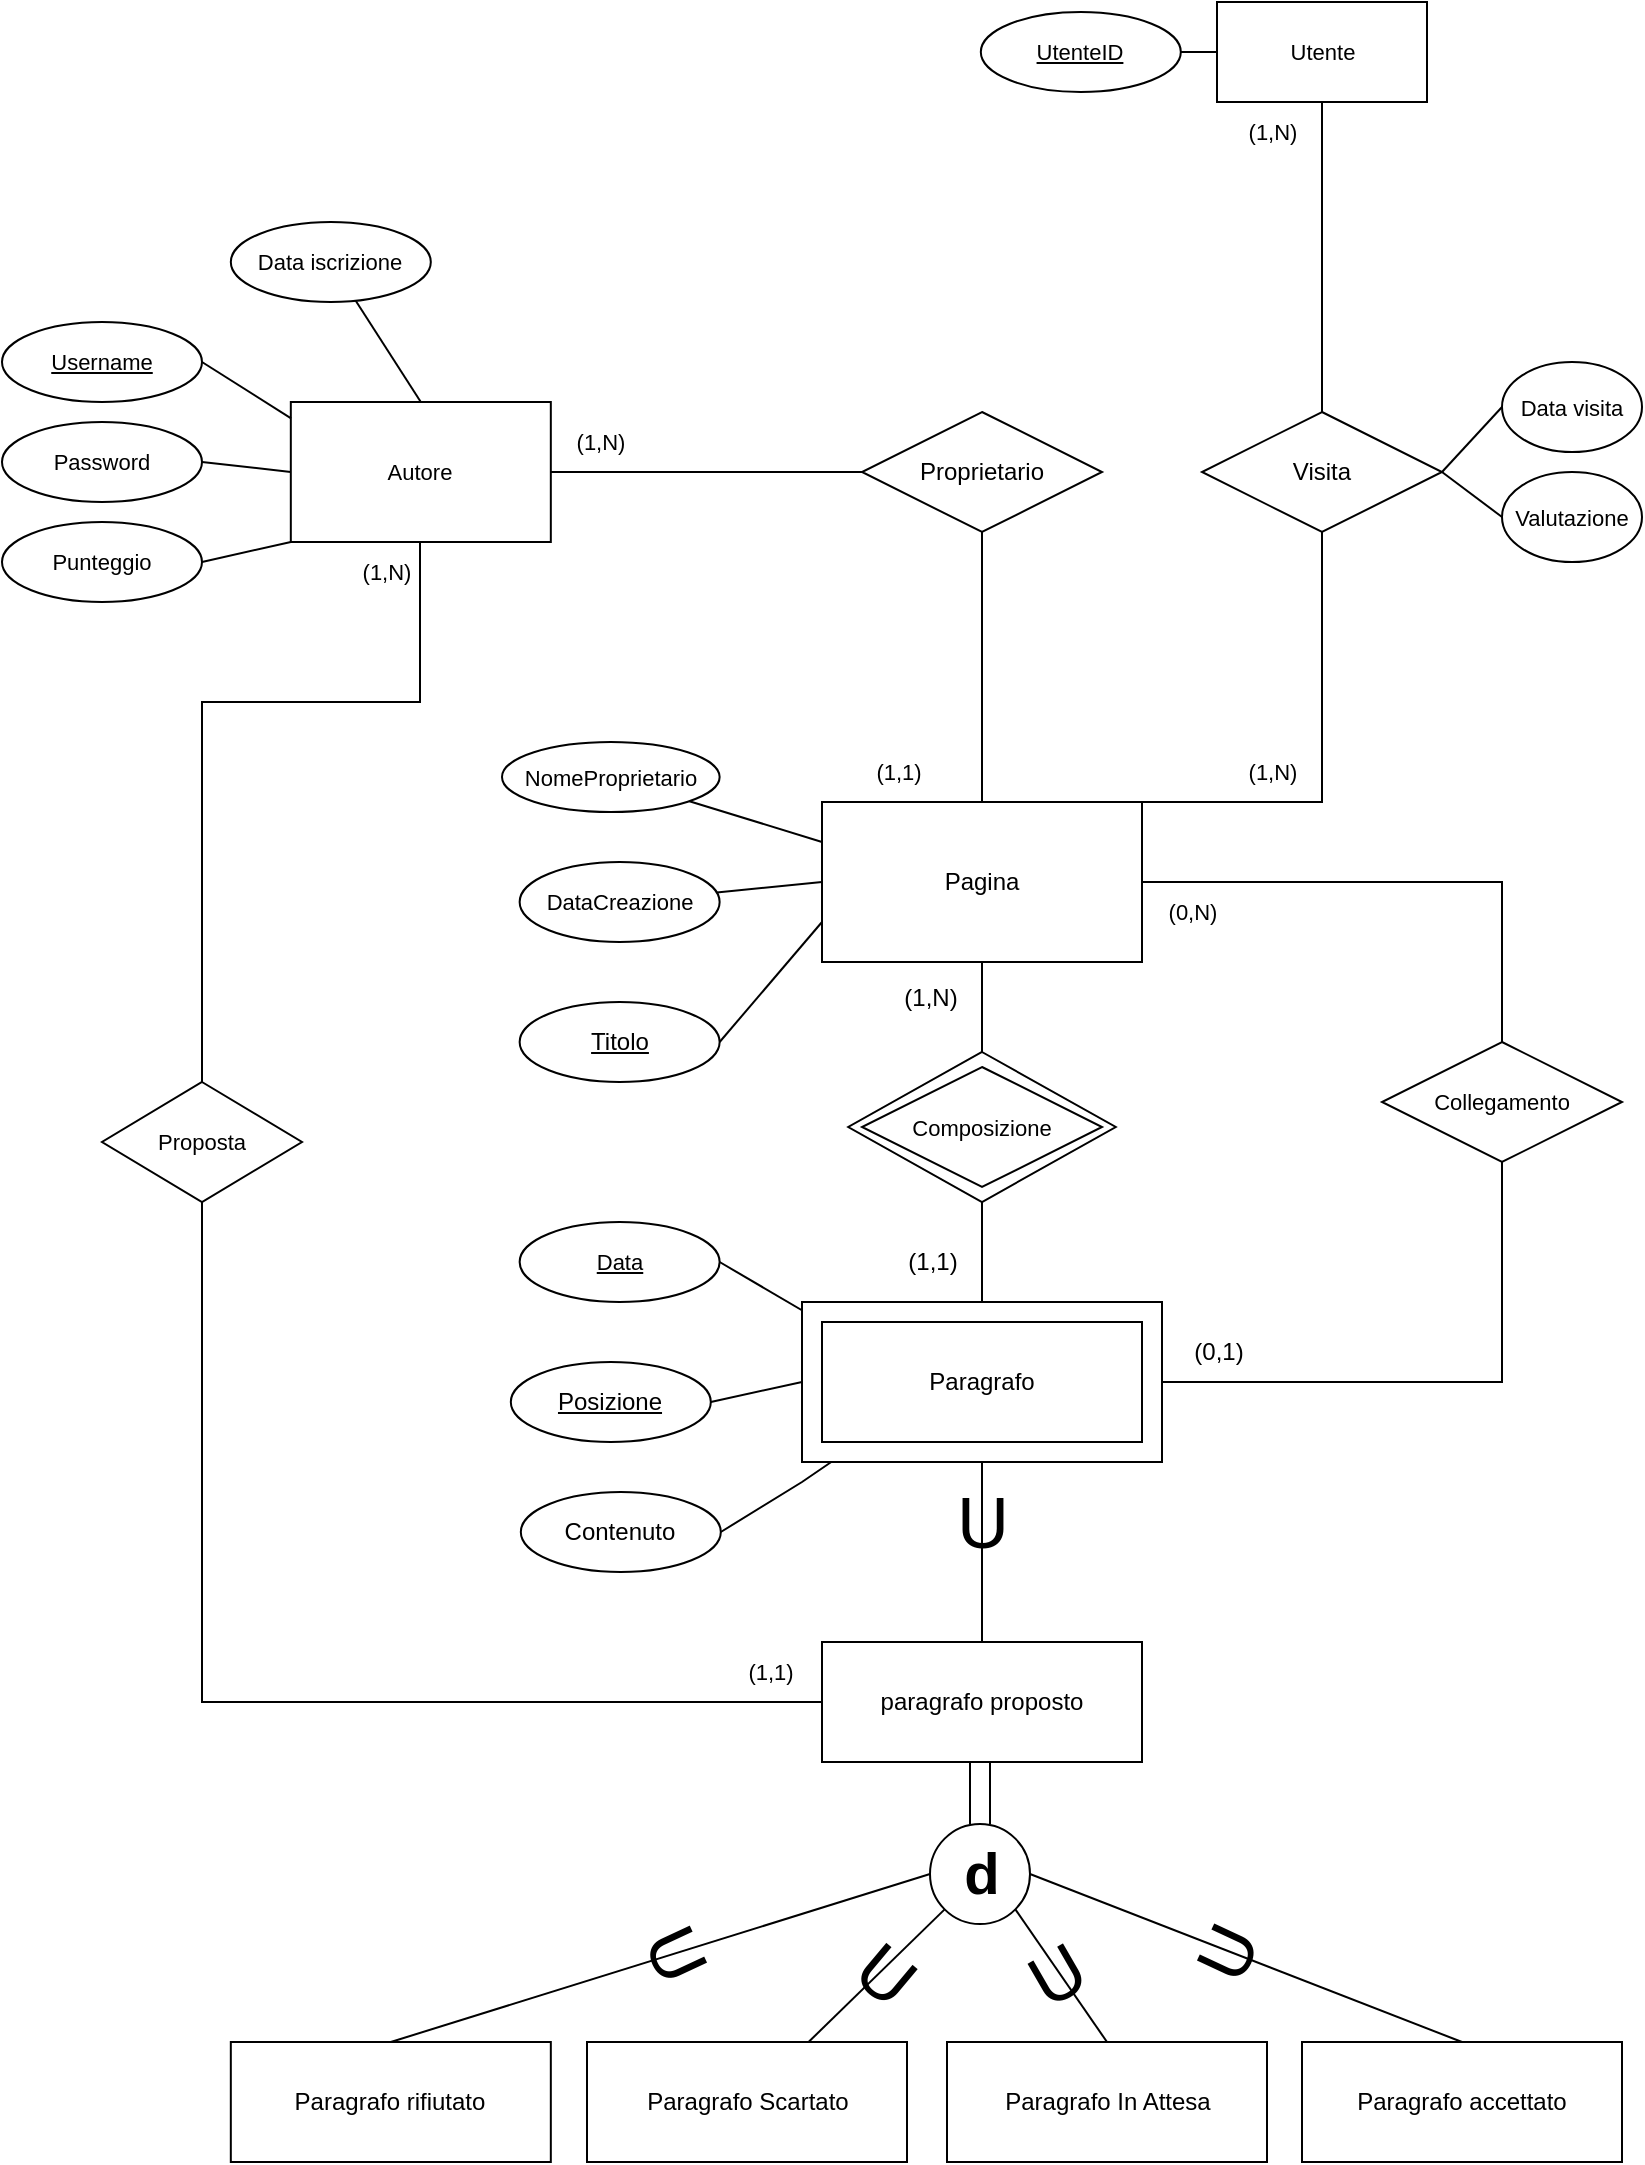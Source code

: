 <mxfile version="22.1.7" type="device">
  <diagram id="R2lEEEUBdFMjLlhIrx00" name="Page-1">
    <mxGraphModel dx="1728" dy="932" grid="1" gridSize="10" guides="1" tooltips="1" connect="1" arrows="1" fold="1" page="1" pageScale="1" pageWidth="850" pageHeight="1100" background="none" math="0" shadow="0" extFonts="Permanent Marker^https://fonts.googleapis.com/css?family=Permanent+Marker">
      <root>
        <mxCell id="0" />
        <mxCell id="1" parent="0" />
        <mxCell id="RIJSCF81iFUn1a3mw5Qo-6" style="edgeStyle=orthogonalEdgeStyle;rounded=0;orthogonalLoop=1;jettySize=auto;html=1;exitX=0.5;exitY=1;exitDx=0;exitDy=0;endArrow=none;endFill=0;" parent="1" source="e7eTB-TKiGBDShrMW0o7-4" edge="1">
          <mxGeometry relative="1" as="geometry">
            <mxPoint x="510" y="540" as="targetPoint" />
          </mxGeometry>
        </mxCell>
        <mxCell id="S3Cz-8YuOZVbDtMn-SKl-41" style="edgeStyle=orthogonalEdgeStyle;shape=connector;rounded=0;orthogonalLoop=1;jettySize=auto;html=1;exitX=1;exitY=0;exitDx=0;exitDy=0;entryX=0.5;entryY=1;entryDx=0;entryDy=0;labelBackgroundColor=default;strokeColor=default;align=center;verticalAlign=middle;fontFamily=Helvetica;fontSize=11;fontColor=default;endArrow=none;endFill=0;" parent="1" source="e7eTB-TKiGBDShrMW0o7-4" target="RIJSCF81iFUn1a3mw5Qo-1" edge="1">
          <mxGeometry relative="1" as="geometry">
            <Array as="points">
              <mxPoint x="680" y="410" />
            </Array>
          </mxGeometry>
        </mxCell>
        <mxCell id="S3Cz-8YuOZVbDtMn-SKl-47" style="edgeStyle=orthogonalEdgeStyle;shape=connector;rounded=0;orthogonalLoop=1;jettySize=auto;html=1;exitX=1;exitY=0.5;exitDx=0;exitDy=0;entryX=0.5;entryY=0;entryDx=0;entryDy=0;labelBackgroundColor=default;strokeColor=default;align=center;verticalAlign=middle;fontFamily=Helvetica;fontSize=11;fontColor=default;endArrow=none;endFill=0;" parent="1" source="e7eTB-TKiGBDShrMW0o7-4" target="S3Cz-8YuOZVbDtMn-SKl-46" edge="1">
          <mxGeometry relative="1" as="geometry" />
        </mxCell>
        <mxCell id="e7eTB-TKiGBDShrMW0o7-4" value="Pagina" style="rounded=0;arcSize=10;whiteSpace=wrap;html=1;align=center;" parent="1" vertex="1">
          <mxGeometry x="430" y="410" width="160" height="80" as="geometry" />
        </mxCell>
        <mxCell id="e7eTB-TKiGBDShrMW0o7-14" value="" style="endArrow=none;html=1;rounded=0;exitX=1;exitY=0.5;exitDx=0;exitDy=0;entryX=0;entryY=0.75;entryDx=0;entryDy=0;" parent="1" source="RIJSCF81iFUn1a3mw5Qo-5" target="e7eTB-TKiGBDShrMW0o7-4" edge="1">
          <mxGeometry relative="1" as="geometry">
            <mxPoint x="372.426" y="481.716" as="sourcePoint" />
            <mxPoint x="430" y="490" as="targetPoint" />
          </mxGeometry>
        </mxCell>
        <mxCell id="S3Cz-8YuOZVbDtMn-SKl-49" style="edgeStyle=orthogonalEdgeStyle;shape=connector;rounded=0;orthogonalLoop=1;jettySize=auto;html=1;exitX=1;exitY=0.5;exitDx=0;exitDy=0;entryX=0.5;entryY=1;entryDx=0;entryDy=0;labelBackgroundColor=default;strokeColor=default;align=center;verticalAlign=middle;fontFamily=Helvetica;fontSize=11;fontColor=default;endArrow=none;endFill=0;" parent="1" target="S3Cz-8YuOZVbDtMn-SKl-46" edge="1">
          <mxGeometry relative="1" as="geometry">
            <Array as="points">
              <mxPoint x="590" y="700" />
              <mxPoint x="770" y="700" />
            </Array>
            <mxPoint x="590" y="690" as="sourcePoint" />
          </mxGeometry>
        </mxCell>
        <mxCell id="r8QwuaF6HCvl3lqdD6Fj-44" style="edgeStyle=none;shape=connector;rounded=0;orthogonalLoop=1;jettySize=auto;html=1;exitX=1;exitY=0.5;exitDx=0;exitDy=0;labelBackgroundColor=default;strokeColor=default;align=center;verticalAlign=middle;fontFamily=Helvetica;fontSize=11;fontColor=default;endArrow=none;endFill=0;" parent="1" source="e7eTB-TKiGBDShrMW0o7-28" edge="1">
          <mxGeometry relative="1" as="geometry">
            <mxPoint x="463.909" y="720" as="targetPoint" />
            <Array as="points">
              <mxPoint x="420" y="750" />
            </Array>
          </mxGeometry>
        </mxCell>
        <mxCell id="e7eTB-TKiGBDShrMW0o7-28" value="Contenuto" style="ellipse;whiteSpace=wrap;html=1;align=center;" parent="1" vertex="1">
          <mxGeometry x="279.41" y="755" width="100" height="40" as="geometry" />
        </mxCell>
        <mxCell id="e7eTB-TKiGBDShrMW0o7-50" value="(0,1)" style="text;html=1;align=center;verticalAlign=middle;resizable=0;points=[];autosize=1;strokeColor=none;fillColor=none;rotation=0;" parent="1" vertex="1">
          <mxGeometry x="602.5" y="670" width="50" height="30" as="geometry" />
        </mxCell>
        <mxCell id="S3Cz-8YuOZVbDtMn-SKl-45" value="" style="edgeStyle=none;shape=connector;rounded=0;orthogonalLoop=1;jettySize=auto;html=1;labelBackgroundColor=default;strokeColor=default;align=center;verticalAlign=middle;fontFamily=Helvetica;fontSize=11;fontColor=default;endArrow=none;endFill=0;" parent="1" source="e7eTB-TKiGBDShrMW0o7-61" target="e7eTB-TKiGBDShrMW0o7-4" edge="1">
          <mxGeometry relative="1" as="geometry" />
        </mxCell>
        <mxCell id="e7eTB-TKiGBDShrMW0o7-61" value="(0,N)" style="text;html=1;align=center;verticalAlign=middle;resizable=0;points=[];autosize=1;strokeColor=none;fillColor=none;fontSize=11;fontFamily=Helvetica;fontColor=default;" parent="1" vertex="1">
          <mxGeometry x="590" y="450" width="50" height="30" as="geometry" />
        </mxCell>
        <mxCell id="e7eTB-TKiGBDShrMW0o7-65" value="(1,N)" style="text;html=1;align=center;verticalAlign=middle;resizable=0;points=[];autosize=1;strokeColor=none;fillColor=none;" parent="1" vertex="1">
          <mxGeometry x="459.41" y="492.5" width="50" height="30" as="geometry" />
        </mxCell>
        <mxCell id="e7eTB-TKiGBDShrMW0o7-66" value="(1,1)" style="text;html=1;align=center;verticalAlign=middle;resizable=0;points=[];autosize=1;strokeColor=none;fillColor=none;" parent="1" vertex="1">
          <mxGeometry x="460.0" y="625" width="50" height="30" as="geometry" />
        </mxCell>
        <mxCell id="e7eTB-TKiGBDShrMW0o7-67" value="Autore" style="rounded=0;arcSize=10;whiteSpace=wrap;html=1;align=center;fontFamily=Helvetica;fontSize=11;fontColor=default;" parent="1" vertex="1">
          <mxGeometry x="164.41" y="210" width="130" height="70" as="geometry" />
        </mxCell>
        <mxCell id="S3Cz-8YuOZVbDtMn-SKl-30" style="edgeStyle=none;shape=connector;rounded=0;orthogonalLoop=1;jettySize=auto;html=1;exitX=1;exitY=0.5;exitDx=0;exitDy=0;labelBackgroundColor=default;strokeColor=default;align=center;verticalAlign=middle;fontFamily=Helvetica;fontSize=11;fontColor=default;endArrow=none;endFill=0;" parent="1" source="e7eTB-TKiGBDShrMW0o7-69" target="e7eTB-TKiGBDShrMW0o7-96" edge="1">
          <mxGeometry relative="1" as="geometry" />
        </mxCell>
        <mxCell id="e7eTB-TKiGBDShrMW0o7-69" value="&lt;u&gt;UtenteID&lt;/u&gt;" style="ellipse;whiteSpace=wrap;html=1;align=center;fontFamily=Helvetica;fontSize=11;fontColor=default;" parent="1" vertex="1">
          <mxGeometry x="509.41" y="15" width="100" height="40" as="geometry" />
        </mxCell>
        <mxCell id="e7eTB-TKiGBDShrMW0o7-81" value="(1,N)" style="text;html=1;align=center;verticalAlign=middle;resizable=0;points=[];autosize=1;strokeColor=none;fillColor=none;fontSize=11;fontFamily=Helvetica;fontColor=default;" parent="1" vertex="1">
          <mxGeometry x="294.41" y="215" width="50" height="30" as="geometry" />
        </mxCell>
        <mxCell id="e7eTB-TKiGBDShrMW0o7-82" value="(1,1)" style="text;html=1;align=center;verticalAlign=middle;resizable=0;points=[];autosize=1;strokeColor=none;fillColor=none;fontSize=11;fontFamily=Helvetica;fontColor=default;" parent="1" vertex="1">
          <mxGeometry x="442.5" y="380" width="50" height="30" as="geometry" />
        </mxCell>
        <mxCell id="e7eTB-TKiGBDShrMW0o7-83" value="(1,N)" style="text;html=1;align=center;verticalAlign=middle;resizable=0;points=[];autosize=1;strokeColor=none;fillColor=none;fontSize=11;fontFamily=Helvetica;fontColor=default;" parent="1" vertex="1">
          <mxGeometry x="186.91" y="280" width="50" height="30" as="geometry" />
        </mxCell>
        <mxCell id="e7eTB-TKiGBDShrMW0o7-84" value="(1,1)" style="text;html=1;align=center;verticalAlign=middle;resizable=0;points=[];autosize=1;strokeColor=none;fillColor=none;fontSize=11;fontFamily=Helvetica;fontColor=default;" parent="1" vertex="1">
          <mxGeometry x="378.82" y="830" width="50" height="30" as="geometry" />
        </mxCell>
        <mxCell id="r8QwuaF6HCvl3lqdD6Fj-42" style="edgeStyle=none;shape=connector;rounded=0;orthogonalLoop=1;jettySize=auto;html=1;exitX=1;exitY=0.5;exitDx=0;exitDy=0;labelBackgroundColor=default;strokeColor=default;align=center;verticalAlign=middle;fontFamily=Helvetica;fontSize=11;fontColor=default;endArrow=none;endFill=0;" parent="1" source="e7eTB-TKiGBDShrMW0o7-85" edge="1">
          <mxGeometry relative="1" as="geometry">
            <mxPoint x="430" y="670" as="targetPoint" />
          </mxGeometry>
        </mxCell>
        <mxCell id="e7eTB-TKiGBDShrMW0o7-85" value="Data" style="ellipse;whiteSpace=wrap;html=1;align=center;fontFamily=Helvetica;fontSize=11;fontColor=default;fontStyle=4" parent="1" vertex="1">
          <mxGeometry x="278.82" y="620" width="100" height="40" as="geometry" />
        </mxCell>
        <mxCell id="S3Cz-8YuOZVbDtMn-SKl-32" style="edgeStyle=orthogonalEdgeStyle;shape=connector;rounded=0;orthogonalLoop=1;jettySize=auto;html=1;exitX=0.5;exitY=0;exitDx=0;exitDy=0;labelBackgroundColor=default;strokeColor=default;align=center;verticalAlign=middle;fontFamily=Helvetica;fontSize=11;fontColor=default;endArrow=none;endFill=0;" parent="1" source="e7eTB-TKiGBDShrMW0o7-87" edge="1">
          <mxGeometry relative="1" as="geometry">
            <Array as="points">
              <mxPoint x="120" y="360" />
              <mxPoint x="229" y="360" />
              <mxPoint x="229" y="280" />
            </Array>
            <mxPoint x="110" y="550" as="sourcePoint" />
            <mxPoint x="229" y="280" as="targetPoint" />
          </mxGeometry>
        </mxCell>
        <mxCell id="e7eTB-TKiGBDShrMW0o7-87" value="Proposta" style="shape=rhombus;perimeter=rhombusPerimeter;whiteSpace=wrap;html=1;align=center;fontFamily=Helvetica;fontSize=11;fontColor=default;" parent="1" vertex="1">
          <mxGeometry x="70" y="550" width="100" height="60" as="geometry" />
        </mxCell>
        <mxCell id="e7eTB-TKiGBDShrMW0o7-96" value="Utente" style="rounded=0;arcSize=10;whiteSpace=wrap;html=1;align=center;fontFamily=Helvetica;fontSize=11;fontColor=default;" parent="1" vertex="1">
          <mxGeometry x="627.5" y="10" width="105" height="50" as="geometry" />
        </mxCell>
        <mxCell id="e7eTB-TKiGBDShrMW0o7-111" value="(1,N)" style="text;html=1;align=center;verticalAlign=middle;resizable=0;points=[];autosize=1;strokeColor=none;fillColor=none;fontSize=11;fontFamily=Helvetica;fontColor=default;" parent="1" vertex="1">
          <mxGeometry x="630" y="380" width="50" height="30" as="geometry" />
        </mxCell>
        <mxCell id="e7eTB-TKiGBDShrMW0o7-112" value="(1,N)" style="text;html=1;align=center;verticalAlign=middle;resizable=0;points=[];autosize=1;strokeColor=none;fillColor=none;fontSize=11;fontFamily=Helvetica;fontColor=default;" parent="1" vertex="1">
          <mxGeometry x="630.0" y="60" width="50" height="30" as="geometry" />
        </mxCell>
        <mxCell id="e7eTB-TKiGBDShrMW0o7-117" value="DataCreazione" style="ellipse;whiteSpace=wrap;html=1;align=center;fontFamily=Helvetica;fontSize=11;fontColor=default;" parent="1" vertex="1">
          <mxGeometry x="278.82" y="440" width="100" height="40" as="geometry" />
        </mxCell>
        <mxCell id="e7eTB-TKiGBDShrMW0o7-118" style="shape=connector;rounded=0;orthogonalLoop=1;jettySize=auto;html=1;entryX=0;entryY=0.5;entryDx=0;entryDy=0;labelBackgroundColor=default;strokeColor=default;align=center;verticalAlign=middle;fontFamily=Helvetica;fontSize=11;fontColor=default;endArrow=none;endFill=0;" parent="1" source="e7eTB-TKiGBDShrMW0o7-117" target="e7eTB-TKiGBDShrMW0o7-4" edge="1">
          <mxGeometry relative="1" as="geometry" />
        </mxCell>
        <mxCell id="RIJSCF81iFUn1a3mw5Qo-7" style="edgeStyle=orthogonalEdgeStyle;shape=connector;rounded=0;orthogonalLoop=1;jettySize=auto;html=1;exitX=0.5;exitY=1;exitDx=0;exitDy=0;entryX=0.5;entryY=0;entryDx=0;entryDy=0;labelBackgroundColor=default;strokeColor=default;align=center;verticalAlign=middle;fontFamily=Helvetica;fontSize=11;fontColor=default;endArrow=none;endFill=0;" parent="1" edge="1">
          <mxGeometry relative="1" as="geometry">
            <mxPoint x="510" y="600" as="sourcePoint" />
            <mxPoint x="510" y="660" as="targetPoint" />
          </mxGeometry>
        </mxCell>
        <mxCell id="r8QwuaF6HCvl3lqdD6Fj-43" style="edgeStyle=none;shape=connector;rounded=0;orthogonalLoop=1;jettySize=auto;html=1;exitX=1;exitY=0.5;exitDx=0;exitDy=0;entryX=0;entryY=0.5;entryDx=0;entryDy=0;labelBackgroundColor=default;strokeColor=default;align=center;verticalAlign=middle;fontFamily=Helvetica;fontSize=11;fontColor=default;endArrow=none;endFill=0;" parent="1" source="RIJSCF81iFUn1a3mw5Qo-3" edge="1" target="-slS86jRY6rJt9Q3x6aO-7">
          <mxGeometry relative="1" as="geometry">
            <mxPoint x="430" y="690" as="targetPoint" />
          </mxGeometry>
        </mxCell>
        <mxCell id="RIJSCF81iFUn1a3mw5Qo-3" value="Posizione" style="ellipse;whiteSpace=wrap;html=1;align=center;fontStyle=4" parent="1" vertex="1">
          <mxGeometry x="274.41" y="690" width="100" height="40" as="geometry" />
        </mxCell>
        <mxCell id="RIJSCF81iFUn1a3mw5Qo-5" value="Titolo" style="ellipse;whiteSpace=wrap;html=1;align=center;fontStyle=4;" parent="1" vertex="1">
          <mxGeometry x="278.82" y="510" width="100" height="40" as="geometry" />
        </mxCell>
        <mxCell id="RIJSCF81iFUn1a3mw5Qo-22" value="Proprietario" style="shape=rhombus;perimeter=rhombusPerimeter;whiteSpace=wrap;html=1;align=center;" parent="1" vertex="1">
          <mxGeometry x="450.01" y="215" width="120" height="60" as="geometry" />
        </mxCell>
        <mxCell id="RIJSCF81iFUn1a3mw5Qo-27" style="edgeStyle=orthogonalEdgeStyle;shape=connector;rounded=0;orthogonalLoop=1;jettySize=auto;html=1;exitX=0.5;exitY=1;exitDx=0;exitDy=0;entryX=0;entryY=0.5;entryDx=0;entryDy=0;labelBackgroundColor=default;strokeColor=default;align=center;verticalAlign=middle;fontFamily=Helvetica;fontSize=11;fontColor=default;endArrow=none;endFill=0;" parent="1" source="e7eTB-TKiGBDShrMW0o7-87" target="mXKxES4JwK9_1OmhiNxb-2" edge="1">
          <mxGeometry relative="1" as="geometry" />
        </mxCell>
        <mxCell id="RIJSCF81iFUn1a3mw5Qo-49" value="Data visita" style="ellipse;whiteSpace=wrap;html=1;align=center;fontFamily=Helvetica;fontSize=11;fontColor=default;" parent="1" vertex="1">
          <mxGeometry x="770" y="190" width="70" height="45" as="geometry" />
        </mxCell>
        <mxCell id="r8QwuaF6HCvl3lqdD6Fj-28" value="Paragrafo accettato" style="rounded=0;arcSize=24;whiteSpace=wrap;html=1;align=center;" parent="1" vertex="1">
          <mxGeometry x="670" y="1030" width="160" height="60" as="geometry" />
        </mxCell>
        <mxCell id="r8QwuaF6HCvl3lqdD6Fj-29" value="Paragrafo rifiutato" style="rounded=0;arcSize=24;whiteSpace=wrap;html=1;align=center;" parent="1" vertex="1">
          <mxGeometry x="134.41" y="1030" width="160" height="60" as="geometry" />
        </mxCell>
        <mxCell id="r8QwuaF6HCvl3lqdD6Fj-31" style="rounded=0;orthogonalLoop=1;jettySize=auto;html=1;endArrow=none;endFill=0;entryX=0.5;entryY=0;entryDx=0;entryDy=0;exitX=0;exitY=0.5;exitDx=0;exitDy=0;" parent="1" source="r8QwuaF6HCvl3lqdD6Fj-32" target="r8QwuaF6HCvl3lqdD6Fj-29" edge="1">
          <mxGeometry relative="1" as="geometry">
            <mxPoint x="433.18" y="957" as="targetPoint" />
            <mxPoint x="484.59" y="921" as="sourcePoint" />
          </mxGeometry>
        </mxCell>
        <mxCell id="buaiIs8KxCnQlgXrNBlJ-3" style="rounded=0;orthogonalLoop=1;jettySize=auto;html=1;exitX=0;exitY=1;exitDx=0;exitDy=0;endArrow=none;endFill=0;" parent="1" source="r8QwuaF6HCvl3lqdD6Fj-32" target="buaiIs8KxCnQlgXrNBlJ-1" edge="1">
          <mxGeometry relative="1" as="geometry" />
        </mxCell>
        <mxCell id="r8QwuaF6HCvl3lqdD6Fj-32" value="" style="ellipse;whiteSpace=wrap;html=1;aspect=fixed;" parent="1" vertex="1">
          <mxGeometry x="484" y="921" width="50" height="50" as="geometry" />
        </mxCell>
        <mxCell id="r8QwuaF6HCvl3lqdD6Fj-34" value="&lt;font style=&quot;font-size: 36px;&quot;&gt;U&lt;/font&gt;" style="text;html=1;strokeColor=none;fillColor=none;align=center;verticalAlign=middle;whiteSpace=wrap;rounded=0;rotation=65;" parent="1" vertex="1">
          <mxGeometry x="320" y="971" width="75" height="30" as="geometry" />
        </mxCell>
        <mxCell id="r8QwuaF6HCvl3lqdD6Fj-37" style="shape=connector;rounded=0;orthogonalLoop=1;jettySize=auto;html=1;entryX=0.5;entryY=0;entryDx=0;entryDy=0;labelBackgroundColor=default;strokeColor=default;align=center;verticalAlign=middle;fontFamily=Helvetica;fontSize=11;fontColor=default;endArrow=none;endFill=0;exitX=1;exitY=0.5;exitDx=0;exitDy=0;" parent="1" source="r8QwuaF6HCvl3lqdD6Fj-32" target="r8QwuaF6HCvl3lqdD6Fj-28" edge="1">
          <mxGeometry relative="1" as="geometry" />
        </mxCell>
        <mxCell id="buaiIs8KxCnQlgXrNBlJ-2" style="rounded=0;orthogonalLoop=1;jettySize=auto;html=1;entryX=0.5;entryY=0;entryDx=0;entryDy=0;endArrow=none;endFill=0;exitX=1;exitY=1;exitDx=0;exitDy=0;" parent="1" source="r8QwuaF6HCvl3lqdD6Fj-32" target="mXKxES4JwK9_1OmhiNxb-5" edge="1">
          <mxGeometry relative="1" as="geometry" />
        </mxCell>
        <mxCell id="r8QwuaF6HCvl3lqdD6Fj-35" value="&lt;font size=&quot;1&quot;&gt;&lt;b style=&quot;font-size: 29px;&quot;&gt;d&lt;/b&gt;&lt;/font&gt;" style="text;html=1;strokeColor=none;fillColor=none;align=center;verticalAlign=middle;whiteSpace=wrap;rounded=0;fontSize=11;fontFamily=Helvetica;fontColor=default;" parent="1" vertex="1">
          <mxGeometry x="480" y="931" width="60" height="30" as="geometry" />
        </mxCell>
        <mxCell id="r8QwuaF6HCvl3lqdD6Fj-40" style="edgeStyle=none;shape=connector;rounded=0;orthogonalLoop=1;jettySize=auto;html=1;exitX=1;exitY=0;exitDx=0;exitDy=0;entryX=0.6;entryY=1.017;entryDx=0;entryDy=0;entryPerimeter=0;labelBackgroundColor=default;strokeColor=default;align=center;verticalAlign=middle;fontFamily=Helvetica;fontSize=11;fontColor=default;endArrow=none;endFill=0;" parent="1" edge="1">
          <mxGeometry relative="1" as="geometry">
            <mxPoint x="504" y="921" as="sourcePoint" />
            <mxPoint x="504" y="890" as="targetPoint" />
          </mxGeometry>
        </mxCell>
        <mxCell id="r8QwuaF6HCvl3lqdD6Fj-41" style="edgeStyle=none;shape=connector;rounded=0;orthogonalLoop=1;jettySize=auto;html=1;exitX=1;exitY=0;exitDx=0;exitDy=0;entryX=0.6;entryY=1.017;entryDx=0;entryDy=0;entryPerimeter=0;labelBackgroundColor=default;strokeColor=default;align=center;verticalAlign=middle;fontFamily=Helvetica;fontSize=11;fontColor=default;endArrow=none;endFill=0;" parent="1" edge="1">
          <mxGeometry relative="1" as="geometry">
            <mxPoint x="514" y="921" as="sourcePoint" />
            <mxPoint x="514" y="890" as="targetPoint" />
          </mxGeometry>
        </mxCell>
        <mxCell id="S3Cz-8YuOZVbDtMn-SKl-28" style="edgeStyle=none;shape=connector;rounded=0;orthogonalLoop=1;jettySize=auto;html=1;exitX=1;exitY=0.5;exitDx=0;exitDy=0;entryX=0;entryY=1;entryDx=0;entryDy=0;labelBackgroundColor=default;strokeColor=default;align=center;verticalAlign=middle;fontFamily=Helvetica;fontSize=11;fontColor=default;endArrow=none;endFill=0;" parent="1" source="r8QwuaF6HCvl3lqdD6Fj-46" target="e7eTB-TKiGBDShrMW0o7-67" edge="1">
          <mxGeometry relative="1" as="geometry" />
        </mxCell>
        <mxCell id="r8QwuaF6HCvl3lqdD6Fj-46" value="Punteggio" style="ellipse;whiteSpace=wrap;html=1;align=center;fontFamily=Helvetica;fontSize=11;fontColor=default;" parent="1" vertex="1">
          <mxGeometry x="20" y="270" width="100" height="40" as="geometry" />
        </mxCell>
        <mxCell id="S3Cz-8YuOZVbDtMn-SKl-27" style="edgeStyle=none;shape=connector;rounded=0;orthogonalLoop=1;jettySize=auto;html=1;exitX=1;exitY=0.5;exitDx=0;exitDy=0;entryX=0;entryY=0.5;entryDx=0;entryDy=0;labelBackgroundColor=default;strokeColor=default;align=center;verticalAlign=middle;fontFamily=Helvetica;fontSize=11;fontColor=default;endArrow=none;endFill=0;" parent="1" source="S3Cz-8YuOZVbDtMn-SKl-1" target="e7eTB-TKiGBDShrMW0o7-67" edge="1">
          <mxGeometry relative="1" as="geometry" />
        </mxCell>
        <mxCell id="S3Cz-8YuOZVbDtMn-SKl-1" value="Password" style="ellipse;whiteSpace=wrap;html=1;align=center;fontFamily=Helvetica;fontSize=11;fontColor=default;" parent="1" vertex="1">
          <mxGeometry x="20" y="220" width="100" height="40" as="geometry" />
        </mxCell>
        <mxCell id="S3Cz-8YuOZVbDtMn-SKl-29" value="&lt;u&gt;Username&lt;/u&gt;" style="ellipse;whiteSpace=wrap;html=1;align=center;fontFamily=Helvetica;fontSize=11;fontColor=default;" parent="1" vertex="1">
          <mxGeometry x="20" y="170" width="100" height="40" as="geometry" />
        </mxCell>
        <mxCell id="S3Cz-8YuOZVbDtMn-SKl-31" style="edgeStyle=none;shape=connector;rounded=0;orthogonalLoop=1;jettySize=auto;html=1;exitX=1;exitY=0.5;exitDx=0;exitDy=0;entryX=0.001;entryY=0.117;entryDx=0;entryDy=0;entryPerimeter=0;labelBackgroundColor=default;strokeColor=default;align=center;verticalAlign=middle;fontFamily=Helvetica;fontSize=11;fontColor=default;endArrow=none;endFill=0;" parent="1" source="S3Cz-8YuOZVbDtMn-SKl-29" target="e7eTB-TKiGBDShrMW0o7-67" edge="1">
          <mxGeometry relative="1" as="geometry" />
        </mxCell>
        <mxCell id="S3Cz-8YuOZVbDtMn-SKl-35" value="&lt;font style=&quot;font-size: 36px;&quot;&gt;U&lt;/font&gt;" style="text;html=1;strokeColor=none;fillColor=none;align=center;verticalAlign=middle;whiteSpace=wrap;rounded=0;rotation=-65;" parent="1" vertex="1">
          <mxGeometry x="595" y="970" width="75" height="30" as="geometry" />
        </mxCell>
        <mxCell id="S3Cz-8YuOZVbDtMn-SKl-38" style="shape=connector;rounded=0;orthogonalLoop=1;jettySize=auto;html=1;exitX=1;exitY=0.5;exitDx=0;exitDy=0;entryX=0;entryY=0.5;entryDx=0;entryDy=0;labelBackgroundColor=default;strokeColor=default;align=center;verticalAlign=middle;fontFamily=Helvetica;fontSize=11;fontColor=default;endArrow=none;endFill=0;" parent="1" source="e7eTB-TKiGBDShrMW0o7-67" target="RIJSCF81iFUn1a3mw5Qo-22" edge="1">
          <mxGeometry relative="1" as="geometry" />
        </mxCell>
        <mxCell id="S3Cz-8YuOZVbDtMn-SKl-40" value="" style="edgeStyle=orthogonalEdgeStyle;shape=connector;rounded=0;orthogonalLoop=1;jettySize=auto;html=1;labelBackgroundColor=default;strokeColor=default;align=center;verticalAlign=middle;fontFamily=Helvetica;fontSize=11;fontColor=default;endArrow=none;endFill=0;" parent="1" source="e7eTB-TKiGBDShrMW0o7-96" target="RIJSCF81iFUn1a3mw5Qo-1" edge="1">
          <mxGeometry relative="1" as="geometry">
            <mxPoint x="590" y="530" as="targetPoint" />
            <Array as="points" />
            <mxPoint x="292" y="35" as="sourcePoint" />
          </mxGeometry>
        </mxCell>
        <mxCell id="S3Cz-8YuOZVbDtMn-SKl-43" style="edgeStyle=none;shape=connector;rounded=0;orthogonalLoop=1;jettySize=auto;html=1;exitX=1;exitY=0.5;exitDx=0;exitDy=0;entryX=0;entryY=0.5;entryDx=0;entryDy=0;labelBackgroundColor=default;strokeColor=default;align=center;verticalAlign=middle;fontFamily=Helvetica;fontSize=11;fontColor=default;endArrow=none;endFill=0;" parent="1" source="RIJSCF81iFUn1a3mw5Qo-1" target="S3Cz-8YuOZVbDtMn-SKl-42" edge="1">
          <mxGeometry relative="1" as="geometry" />
        </mxCell>
        <mxCell id="S3Cz-8YuOZVbDtMn-SKl-44" style="edgeStyle=none;shape=connector;rounded=0;orthogonalLoop=1;jettySize=auto;html=1;exitX=1;exitY=0.5;exitDx=0;exitDy=0;entryX=0;entryY=0.5;entryDx=0;entryDy=0;labelBackgroundColor=default;strokeColor=default;align=center;verticalAlign=middle;fontFamily=Helvetica;fontSize=11;fontColor=default;endArrow=none;endFill=0;" parent="1" source="RIJSCF81iFUn1a3mw5Qo-1" target="RIJSCF81iFUn1a3mw5Qo-49" edge="1">
          <mxGeometry relative="1" as="geometry" />
        </mxCell>
        <mxCell id="RIJSCF81iFUn1a3mw5Qo-1" value="Visita" style="shape=rhombus;perimeter=rhombusPerimeter;whiteSpace=wrap;html=1;align=center;" parent="1" vertex="1">
          <mxGeometry x="620.0" y="215" width="120" height="60" as="geometry" />
        </mxCell>
        <mxCell id="S3Cz-8YuOZVbDtMn-SKl-42" value="Valutazione" style="ellipse;whiteSpace=wrap;html=1;align=center;fontFamily=Helvetica;fontSize=11;fontColor=default;" parent="1" vertex="1">
          <mxGeometry x="770" y="245" width="70" height="45" as="geometry" />
        </mxCell>
        <mxCell id="S3Cz-8YuOZVbDtMn-SKl-46" value="Collegamento" style="shape=rhombus;perimeter=rhombusPerimeter;whiteSpace=wrap;html=1;align=center;fontFamily=Helvetica;fontSize=11;fontColor=default;" parent="1" vertex="1">
          <mxGeometry x="710" y="530" width="120" height="60" as="geometry" />
        </mxCell>
        <mxCell id="mXKxES4JwK9_1OmhiNxb-2" value="paragrafo proposto" style="rounded=0;arcSize=24;whiteSpace=wrap;html=1;align=center;" parent="1" vertex="1">
          <mxGeometry x="430" y="830" width="160" height="60" as="geometry" />
        </mxCell>
        <mxCell id="mXKxES4JwK9_1OmhiNxb-3" style="edgeStyle=none;shape=connector;rounded=0;orthogonalLoop=1;jettySize=auto;html=1;labelBackgroundColor=default;strokeColor=default;align=center;verticalAlign=middle;fontFamily=Helvetica;fontSize=11;fontColor=default;endArrow=none;endFill=0;entryX=0.5;entryY=1;entryDx=0;entryDy=0;exitX=0.5;exitY=0;exitDx=0;exitDy=0;" parent="1" source="mXKxES4JwK9_1OmhiNxb-2" edge="1">
          <mxGeometry relative="1" as="geometry">
            <mxPoint x="509.59" y="810" as="sourcePoint" />
            <mxPoint x="510" y="720" as="targetPoint" />
          </mxGeometry>
        </mxCell>
        <mxCell id="mXKxES4JwK9_1OmhiNxb-4" value="&lt;font style=&quot;font-size: 36px;&quot;&gt;U&lt;/font&gt;" style="text;html=1;strokeColor=none;fillColor=none;align=center;verticalAlign=middle;whiteSpace=wrap;rounded=0;rotation=0;" parent="1" vertex="1">
          <mxGeometry x="472.5" y="755" width="75" height="30" as="geometry" />
        </mxCell>
        <mxCell id="mXKxES4JwK9_1OmhiNxb-5" value="Paragrafo In Attesa" style="rounded=0;arcSize=24;whiteSpace=wrap;html=1;align=center;" parent="1" vertex="1">
          <mxGeometry x="492.5" y="1030" width="160" height="60" as="geometry" />
        </mxCell>
        <mxCell id="mXKxES4JwK9_1OmhiNxb-8" value="&lt;font style=&quot;font-size: 36px;&quot;&gt;U&lt;/font&gt;" style="text;html=1;strokeColor=none;fillColor=none;align=center;verticalAlign=middle;whiteSpace=wrap;rounded=0;rotation=-30;" parent="1" vertex="1">
          <mxGeometry x="510.0" y="981" width="75" height="30" as="geometry" />
        </mxCell>
        <mxCell id="buaiIs8KxCnQlgXrNBlJ-1" value="Paragrafo Scartato" style="rounded=0;arcSize=24;whiteSpace=wrap;html=1;align=center;" parent="1" vertex="1">
          <mxGeometry x="312.5" y="1030" width="160" height="60" as="geometry" />
        </mxCell>
        <mxCell id="buaiIs8KxCnQlgXrNBlJ-4" value="&lt;font style=&quot;font-size: 36px;&quot;&gt;U&lt;/font&gt;" style="text;html=1;strokeColor=none;fillColor=none;align=center;verticalAlign=middle;whiteSpace=wrap;rounded=0;rotation=40;" parent="1" vertex="1">
          <mxGeometry x="425" y="981" width="75" height="30" as="geometry" />
        </mxCell>
        <mxCell id="-slS86jRY6rJt9Q3x6aO-3" style="rounded=0;orthogonalLoop=1;jettySize=auto;html=1;entryX=0;entryY=0.25;entryDx=0;entryDy=0;startArrow=none;startFill=0;endArrow=none;endFill=0;" edge="1" parent="1" source="-slS86jRY6rJt9Q3x6aO-2" target="e7eTB-TKiGBDShrMW0o7-4">
          <mxGeometry relative="1" as="geometry" />
        </mxCell>
        <mxCell id="-slS86jRY6rJt9Q3x6aO-2" value="NomeProprietario" style="ellipse;whiteSpace=wrap;html=1;align=center;fontFamily=Helvetica;fontSize=11;fontColor=default;" vertex="1" parent="1">
          <mxGeometry x="270" y="380" width="108.82" height="35" as="geometry" />
        </mxCell>
        <mxCell id="-slS86jRY6rJt9Q3x6aO-4" style="edgeStyle=orthogonalEdgeStyle;rounded=0;orthogonalLoop=1;jettySize=auto;html=1;entryX=0.5;entryY=0;entryDx=0;entryDy=0;endArrow=none;endFill=0;" edge="1" parent="1" source="RIJSCF81iFUn1a3mw5Qo-22" target="e7eTB-TKiGBDShrMW0o7-4">
          <mxGeometry relative="1" as="geometry" />
        </mxCell>
        <mxCell id="-slS86jRY6rJt9Q3x6aO-5" value="" style="rhombus;whiteSpace=wrap;html=1;rounded=0;strokeColor=default;align=center;verticalAlign=middle;fontFamily=Helvetica;fontSize=12;fontColor=default;fillColor=default;" vertex="1" parent="1">
          <mxGeometry x="443.13" y="535" width="133.75" height="75" as="geometry" />
        </mxCell>
        <mxCell id="-slS86jRY6rJt9Q3x6aO-6" value="Composizione" style="shape=rhombus;perimeter=rhombusPerimeter;whiteSpace=wrap;html=1;align=center;fontFamily=Helvetica;fontSize=11;labelBackgroundColor=none;" vertex="1" parent="1">
          <mxGeometry x="450.01" y="542.5" width="120" height="60" as="geometry" />
        </mxCell>
        <mxCell id="-slS86jRY6rJt9Q3x6aO-7" value="" style="rounded=0;whiteSpace=wrap;html=1;" vertex="1" parent="1">
          <mxGeometry x="420" y="660" width="180" height="80" as="geometry" />
        </mxCell>
        <mxCell id="-slS86jRY6rJt9Q3x6aO-8" value="Paragrafo" style="rounded=0;arcSize=24;whiteSpace=wrap;html=1;align=center;labelBackgroundColor=none;" vertex="1" parent="1">
          <mxGeometry x="430" y="670" width="160" height="60" as="geometry" />
        </mxCell>
        <mxCell id="-slS86jRY6rJt9Q3x6aO-10" style="rounded=0;orthogonalLoop=1;jettySize=auto;html=1;entryX=0.5;entryY=0;entryDx=0;entryDy=0;endArrow=none;endFill=0;" edge="1" parent="1" source="-slS86jRY6rJt9Q3x6aO-9" target="e7eTB-TKiGBDShrMW0o7-67">
          <mxGeometry relative="1" as="geometry" />
        </mxCell>
        <mxCell id="-slS86jRY6rJt9Q3x6aO-9" value="Data iscrizione" style="ellipse;whiteSpace=wrap;html=1;align=center;fontFamily=Helvetica;fontSize=11;fontStyle=0;labelBackgroundColor=none;" vertex="1" parent="1">
          <mxGeometry x="134.41" y="120" width="100" height="40" as="geometry" />
        </mxCell>
      </root>
    </mxGraphModel>
  </diagram>
</mxfile>
